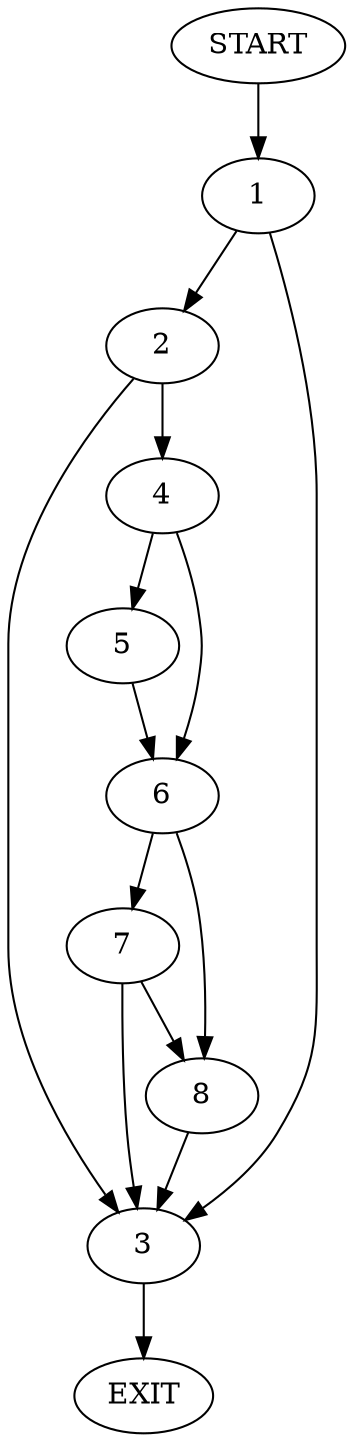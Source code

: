 digraph {
0 [label="START"]
9 [label="EXIT"]
0 -> 1
1 -> 2
1 -> 3
2 -> 4
2 -> 3
3 -> 9
4 -> 5
4 -> 6
5 -> 6
6 -> 7
6 -> 8
8 -> 3
7 -> 3
7 -> 8
}
